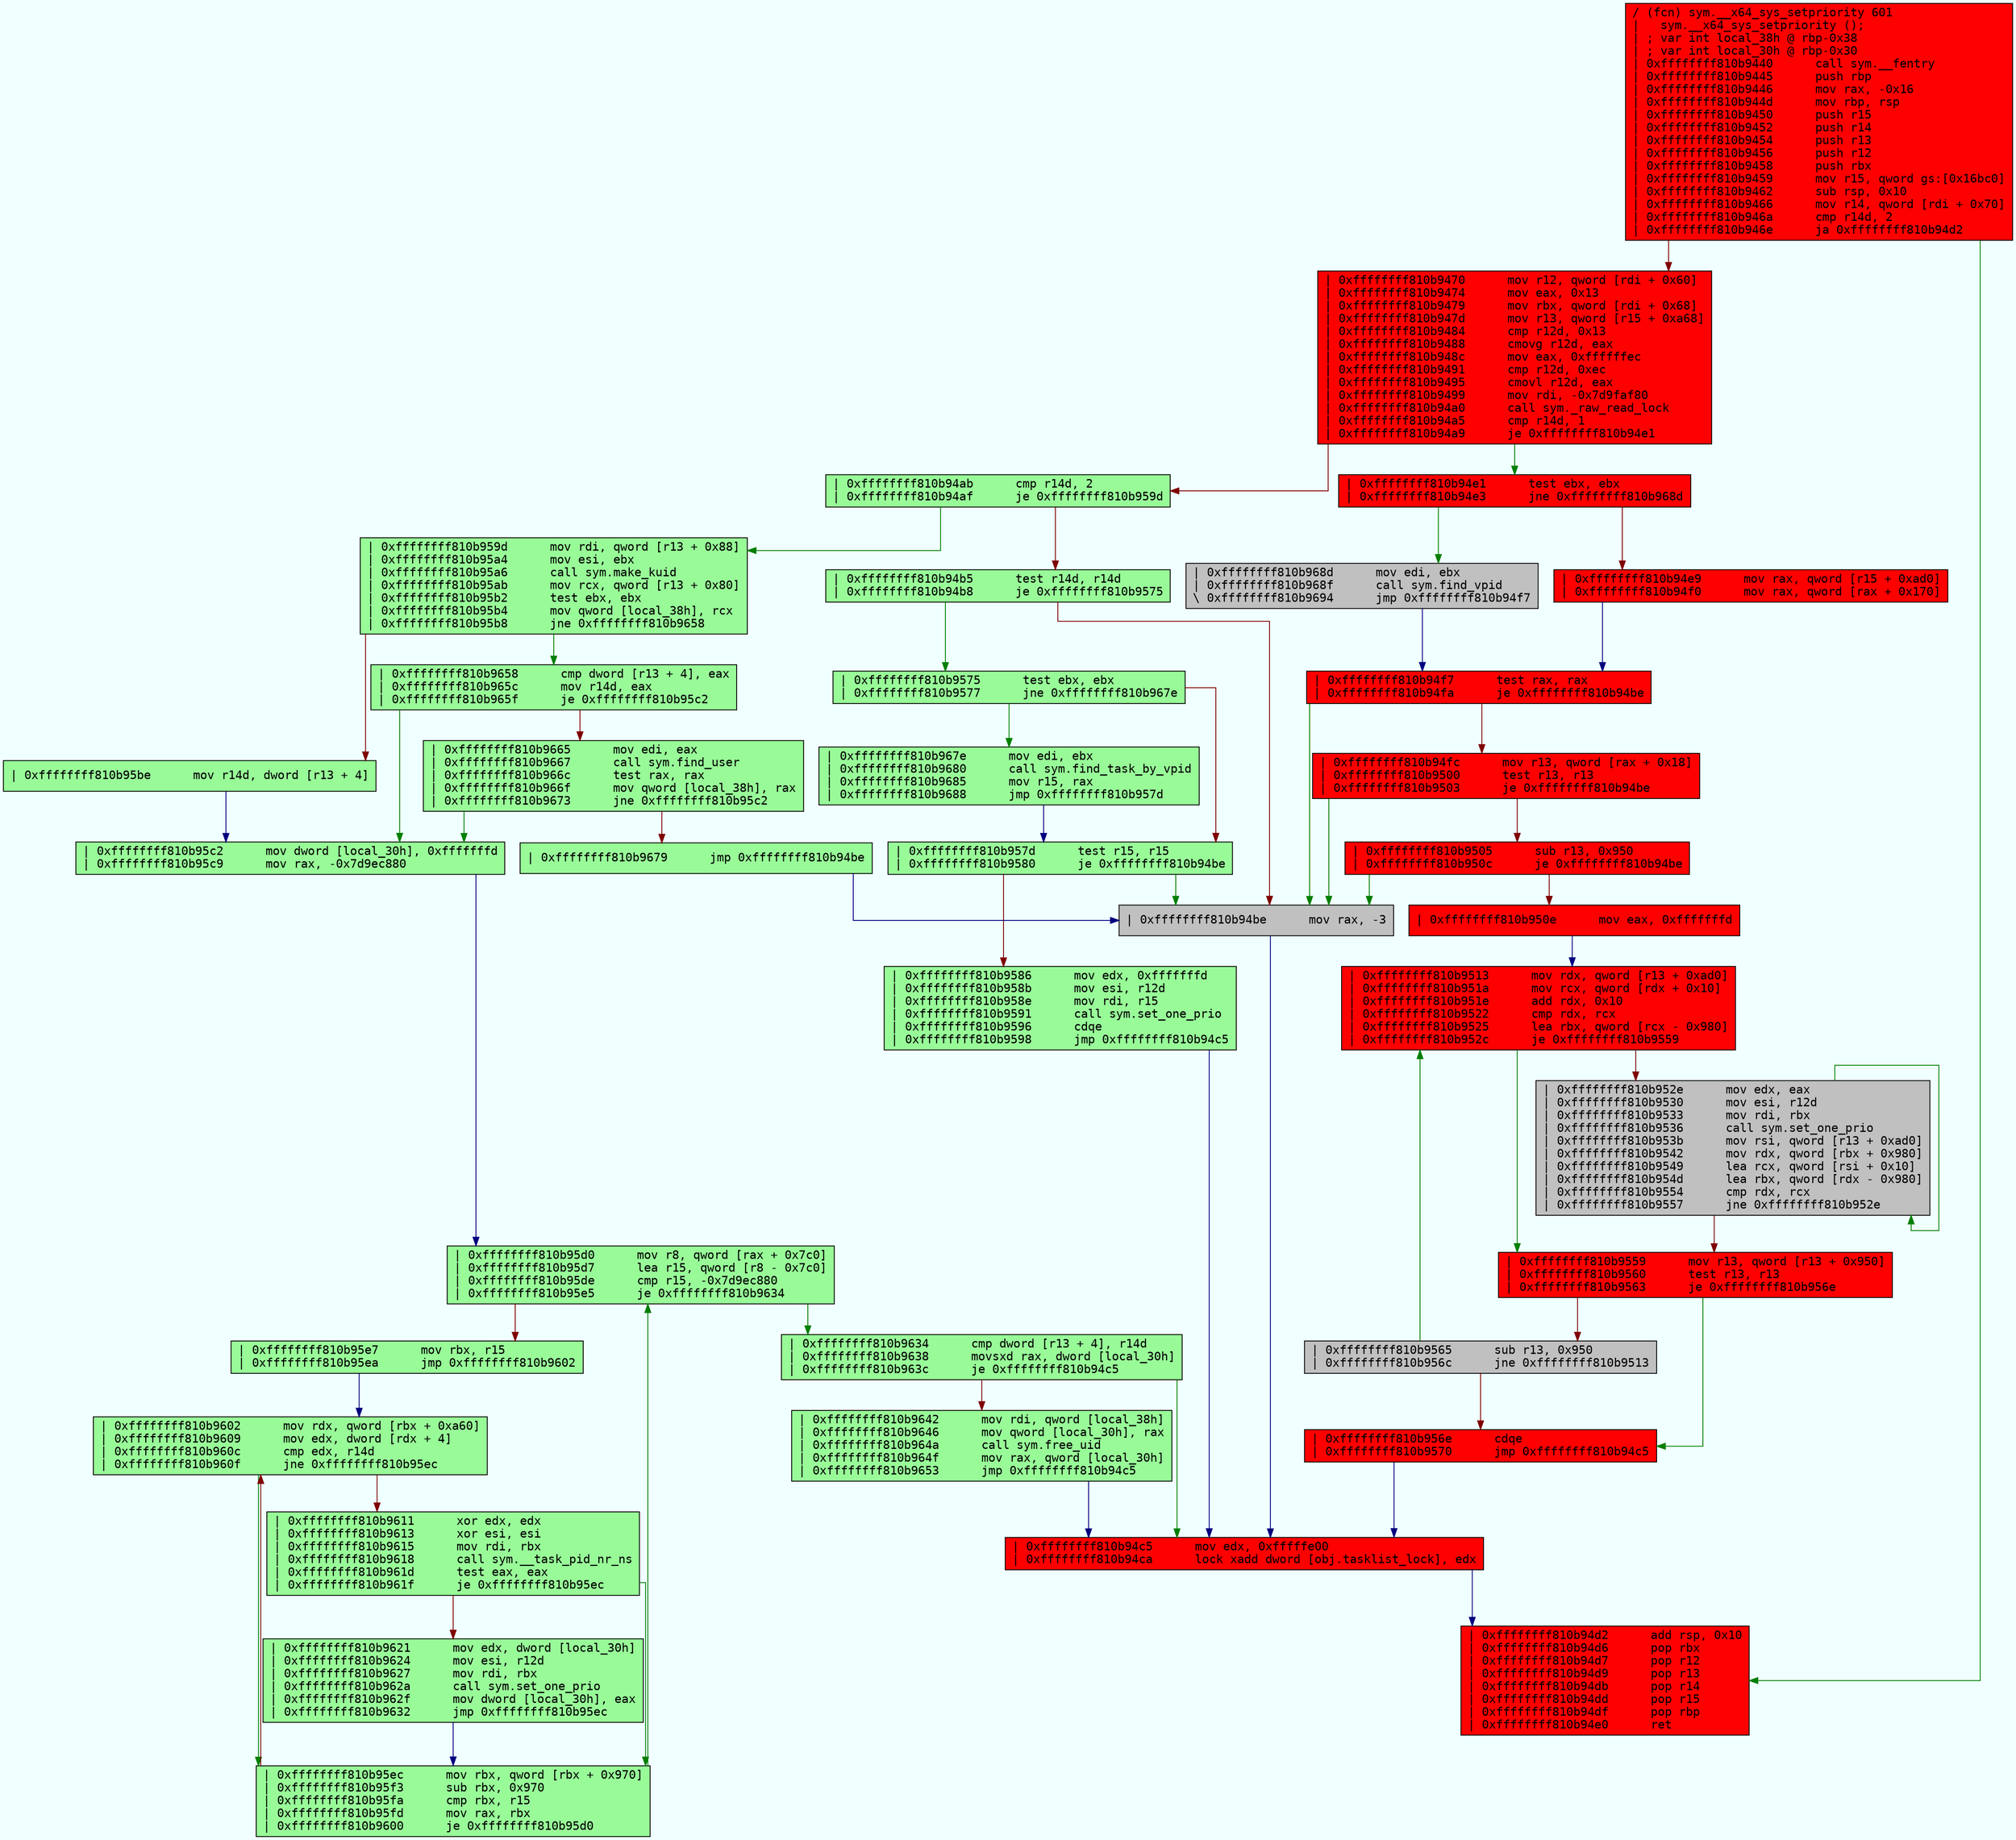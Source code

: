 digraph code {
	graph [bgcolor=azure,
		fontname=Courier,
		fontsize=8,
		name=code,
		splines=ortho
	];
	node [fillcolor=gray,
		fontname=Courier,
		shape=box,
		style=filled
	];
	edge [arrowhead=normal];
	"0xffffffff810b9440"	 [URL="sym.__x64_sys_setpriority/0xffffffff810b9440",
		color=black,
		fillcolor=red,
		label="/ (fcn) sym.__x64_sys_setpriority 601\l|   sym.__x64_sys_setpriority ();\l| ; var int local_38h @ rbp-0x38\l| ; var int local_30h @ \
rbp-0x30\l| 0xffffffff810b9440      call sym.__fentry\l| 0xffffffff810b9445      push rbp\l| 0xffffffff810b9446      mov rax, -0x16\l| \
0xffffffff810b944d      mov rbp, rsp\l| 0xffffffff810b9450      push r15\l| 0xffffffff810b9452      push r14\l| 0xffffffff810b9454      \
push r13\l| 0xffffffff810b9456      push r12\l| 0xffffffff810b9458      push rbx\l| 0xffffffff810b9459      mov r15, qword gs:[0x16bc0]\l| \
0xffffffff810b9462      sub rsp, 0x10\l| 0xffffffff810b9466      mov r14, qword [rdi + 0x70]\l| 0xffffffff810b946a      cmp r14d, \
2\l| 0xffffffff810b946e      ja 0xffffffff810b94d2\l"];
	"0xffffffff810b94d2"	 [URL="sym.__x64_sys_setpriority/0xffffffff810b94d2",
		color=black,
		fillcolor=red,
		label="| 0xffffffff810b94d2      add rsp, 0x10\l| 0xffffffff810b94d6      pop rbx\l| 0xffffffff810b94d7      pop r12\l| 0xffffffff810b94d9      \
pop r13\l| 0xffffffff810b94db      pop r14\l| 0xffffffff810b94dd      pop r15\l| 0xffffffff810b94df      pop rbp\l| 0xffffffff810b94e0      \
ret\l"];
	"0xffffffff810b9440" -> "0xffffffff810b94d2" [key=0,
	color="#007f00"];
"0xffffffff810b9470" [URL="sym.__x64_sys_setpriority/0xffffffff810b9470",
	color=black,
	fillcolor=red,
	label="| 0xffffffff810b9470      mov r12, qword [rdi + 0x60]\l| 0xffffffff810b9474      mov eax, 0x13\l| 0xffffffff810b9479      mov rbx, \
qword [rdi + 0x68]\l| 0xffffffff810b947d      mov r13, qword [r15 + 0xa68]\l| 0xffffffff810b9484      cmp r12d, 0x13\l| 0xffffffff810b9488      \
cmovg r12d, eax\l| 0xffffffff810b948c      mov eax, 0xffffffec\l| 0xffffffff810b9491      cmp r12d, 0xec\l| 0xffffffff810b9495      \
cmovl r12d, eax\l| 0xffffffff810b9499      mov rdi, -0x7d9faf80\l| 0xffffffff810b94a0      call sym._raw_read_lock\l| 0xffffffff810b94a5      \
cmp r14d, 1\l| 0xffffffff810b94a9      je 0xffffffff810b94e1\l"];
"0xffffffff810b9440" -> "0xffffffff810b9470" [key=0,
color="#7f0000"];
"0xffffffff810b94e1" [URL="sym.__x64_sys_setpriority/0xffffffff810b94e1",
color=black,
fillcolor=red,
label="| 0xffffffff810b94e1      test ebx, ebx\l| 0xffffffff810b94e3      jne 0xffffffff810b968d\l"];
"0xffffffff810b9470" -> "0xffffffff810b94e1" [key=0,
color="#007f00"];
"0xffffffff810b94ab" [URL="sym.__x64_sys_setpriority/0xffffffff810b94ab",
color=black,
fillcolor=palegreen,
label="| 0xffffffff810b94ab      cmp r14d, 2\l| 0xffffffff810b94af      je 0xffffffff810b959d\l"];
"0xffffffff810b9470" -> "0xffffffff810b94ab" [key=0,
color="#7f0000"];
"0xffffffff810b968d" [URL="sym.__x64_sys_setpriority/0xffffffff810b968d",
color=black,
label="| 0xffffffff810b968d      mov edi, ebx\l| 0xffffffff810b968f      call sym.find_vpid\l\\ 0xffffffff810b9694      jmp 0xffffffff810b94f7\l"];
"0xffffffff810b94e1" -> "0xffffffff810b968d" [key=0,
color="#007f00"];
"0xffffffff810b94e9" [URL="sym.__x64_sys_setpriority/0xffffffff810b94e9",
color=black,
fillcolor=red,
label="| 0xffffffff810b94e9      mov rax, qword [r15 + 0xad0]\l| 0xffffffff810b94f0      mov rax, qword [rax + 0x170]\l"];
"0xffffffff810b94e1" -> "0xffffffff810b94e9" [key=0,
color="#7f0000"];
"0xffffffff810b959d" [URL="sym.__x64_sys_setpriority/0xffffffff810b959d",
color=black,
fillcolor=palegreen,
label="| 0xffffffff810b959d      mov rdi, qword [r13 + 0x88]\l| 0xffffffff810b95a4      mov esi, ebx\l| 0xffffffff810b95a6      call sym.make_\
kuid\l| 0xffffffff810b95ab      mov rcx, qword [r13 + 0x80]\l| 0xffffffff810b95b2      test ebx, ebx\l| 0xffffffff810b95b4      \
mov qword [local_38h], rcx\l| 0xffffffff810b95b8      jne 0xffffffff810b9658\l"];
"0xffffffff810b94ab" -> "0xffffffff810b959d" [key=0,
color="#007f00"];
"0xffffffff810b94b5" [URL="sym.__x64_sys_setpriority/0xffffffff810b94b5",
color=black,
fillcolor=palegreen,
label="| 0xffffffff810b94b5      test r14d, r14d\l| 0xffffffff810b94b8      je 0xffffffff810b9575\l"];
"0xffffffff810b94ab" -> "0xffffffff810b94b5" [key=0,
color="#7f0000"];
"0xffffffff810b9658" [URL="sym.__x64_sys_setpriority/0xffffffff810b9658",
color=black,
fillcolor=palegreen,
label="| 0xffffffff810b9658      cmp dword [r13 + 4], eax\l| 0xffffffff810b965c      mov r14d, eax\l| 0xffffffff810b965f      je 0xffffffff810b95c2\l"];
"0xffffffff810b959d" -> "0xffffffff810b9658" [key=0,
color="#007f00"];
"0xffffffff810b95be" [URL="sym.__x64_sys_setpriority/0xffffffff810b95be",
color=black,
fillcolor=palegreen,
label="| 0xffffffff810b95be      mov r14d, dword [r13 + 4]\l"];
"0xffffffff810b959d" -> "0xffffffff810b95be" [key=0,
color="#7f0000"];
"0xffffffff810b9575" [URL="sym.__x64_sys_setpriority/0xffffffff810b9575",
color=black,
fillcolor=palegreen,
label="| 0xffffffff810b9575      test ebx, ebx\l| 0xffffffff810b9577      jne 0xffffffff810b967e\l"];
"0xffffffff810b94b5" -> "0xffffffff810b9575" [key=0,
color="#007f00"];
"0xffffffff810b94be" [URL="sym.__x64_sys_setpriority/0xffffffff810b94be",
color=black,
label="| 0xffffffff810b94be      mov rax, -3\l"];
"0xffffffff810b94b5" -> "0xffffffff810b94be" [key=0,
color="#7f0000"];
"0xffffffff810b967e" [URL="sym.__x64_sys_setpriority/0xffffffff810b967e",
color=black,
fillcolor=palegreen,
label="| 0xffffffff810b967e      mov edi, ebx\l| 0xffffffff810b9680      call sym.find_task_by_vpid\l| 0xffffffff810b9685      mov r15, \
rax\l| 0xffffffff810b9688      jmp 0xffffffff810b957d\l"];
"0xffffffff810b9575" -> "0xffffffff810b967e" [key=0,
color="#007f00"];
"0xffffffff810b957d" [URL="sym.__x64_sys_setpriority/0xffffffff810b957d",
color=black,
fillcolor=palegreen,
label="| 0xffffffff810b957d      test r15, r15\l| 0xffffffff810b9580      je 0xffffffff810b94be\l"];
"0xffffffff810b9575" -> "0xffffffff810b957d" [key=0,
color="#7f0000"];
"0xffffffff810b94c5" [URL="sym.__x64_sys_setpriority/0xffffffff810b94c5",
color=black,
fillcolor=red,
label="| 0xffffffff810b94c5      mov edx, 0xfffffe00\l| 0xffffffff810b94ca      lock xadd dword [obj.tasklist_lock], edx\l"];
"0xffffffff810b94be" -> "0xffffffff810b94c5" [key=0,
color="#00007f"];
"0xffffffff810b94c5" -> "0xffffffff810b94d2" [key=0,
color="#00007f"];
"0xffffffff810b94f7" [URL="sym.__x64_sys_setpriority/0xffffffff810b94f7",
color=black,
fillcolor=red,
label="| 0xffffffff810b94f7      test rax, rax\l| 0xffffffff810b94fa      je 0xffffffff810b94be\l"];
"0xffffffff810b968d" -> "0xffffffff810b94f7" [key=0,
color="#00007f"];
"0xffffffff810b94e9" -> "0xffffffff810b94f7" [key=0,
color="#00007f"];
"0xffffffff810b94f7" -> "0xffffffff810b94be" [key=0,
color="#007f00"];
"0xffffffff810b94fc" [URL="sym.__x64_sys_setpriority/0xffffffff810b94fc",
color=black,
fillcolor=red,
label="| 0xffffffff810b94fc      mov r13, qword [rax + 0x18]\l| 0xffffffff810b9500      test r13, r13\l| 0xffffffff810b9503      je 0xffffffff810b94be\l"];
"0xffffffff810b94f7" -> "0xffffffff810b94fc" [key=0,
color="#7f0000"];
"0xffffffff810b94fc" -> "0xffffffff810b94be" [key=0,
color="#007f00"];
"0xffffffff810b9505" [URL="sym.__x64_sys_setpriority/0xffffffff810b9505",
color=black,
fillcolor=red,
label="| 0xffffffff810b9505      sub r13, 0x950\l| 0xffffffff810b950c      je 0xffffffff810b94be\l"];
"0xffffffff810b94fc" -> "0xffffffff810b9505" [key=0,
color="#7f0000"];
"0xffffffff810b9505" -> "0xffffffff810b94be" [key=0,
color="#007f00"];
"0xffffffff810b950e" [URL="sym.__x64_sys_setpriority/0xffffffff810b950e",
color=black,
fillcolor=red,
label="| 0xffffffff810b950e      mov eax, 0xfffffffd\l"];
"0xffffffff810b9505" -> "0xffffffff810b950e" [key=0,
color="#7f0000"];
"0xffffffff810b9513" [URL="sym.__x64_sys_setpriority/0xffffffff810b9513",
color=black,
fillcolor=red,
label="| 0xffffffff810b9513      mov rdx, qword [r13 + 0xad0]\l| 0xffffffff810b951a      mov rcx, qword [rdx + 0x10]\l| 0xffffffff810b951e      \
add rdx, 0x10\l| 0xffffffff810b9522      cmp rdx, rcx\l| 0xffffffff810b9525      lea rbx, qword [rcx - 0x980]\l| 0xffffffff810b952c      \
je 0xffffffff810b9559\l"];
"0xffffffff810b950e" -> "0xffffffff810b9513" [key=0,
color="#00007f"];
"0xffffffff810b9559" [URL="sym.__x64_sys_setpriority/0xffffffff810b9559",
color=black,
fillcolor=red,
label="| 0xffffffff810b9559      mov r13, qword [r13 + 0x950]\l| 0xffffffff810b9560      test r13, r13\l| 0xffffffff810b9563      je 0xffffffff810b956e\l"];
"0xffffffff810b9513" -> "0xffffffff810b9559" [key=0,
color="#007f00"];
"0xffffffff810b952e" [URL="sym.__x64_sys_setpriority/0xffffffff810b952e",
color=black,
label="| 0xffffffff810b952e      mov edx, eax\l| 0xffffffff810b9530      mov esi, r12d\l| 0xffffffff810b9533      mov rdi, rbx\l| 0xffffffff810b9536      \
call sym.set_one_prio\l| 0xffffffff810b953b      mov rsi, qword [r13 + 0xad0]\l| 0xffffffff810b9542      mov rdx, qword [rbx + 0x980]\l| \
0xffffffff810b9549      lea rcx, qword [rsi + 0x10]\l| 0xffffffff810b954d      lea rbx, qword [rdx - 0x980]\l| 0xffffffff810b9554      \
cmp rdx, rcx\l| 0xffffffff810b9557      jne 0xffffffff810b952e\l"];
"0xffffffff810b9513" -> "0xffffffff810b952e" [key=0,
color="#7f0000"];
"0xffffffff810b956e" [URL="sym.__x64_sys_setpriority/0xffffffff810b956e",
color=black,
fillcolor=red,
label="| 0xffffffff810b956e      cdqe\l| 0xffffffff810b9570      jmp 0xffffffff810b94c5\l"];
"0xffffffff810b9559" -> "0xffffffff810b956e" [key=0,
color="#007f00"];
"0xffffffff810b9565" [URL="sym.__x64_sys_setpriority/0xffffffff810b9565",
color=black,
label="| 0xffffffff810b9565      sub r13, 0x950\l| 0xffffffff810b956c      jne 0xffffffff810b9513\l"];
"0xffffffff810b9559" -> "0xffffffff810b9565" [key=0,
color="#7f0000"];
"0xffffffff810b952e" -> "0xffffffff810b9559" [key=0,
color="#7f0000"];
"0xffffffff810b952e" -> "0xffffffff810b952e" [key=0,
color="#007f00"];
"0xffffffff810b956e" -> "0xffffffff810b94c5" [key=0,
color="#00007f"];
"0xffffffff810b9565" -> "0xffffffff810b9513" [key=0,
color="#007f00"];
"0xffffffff810b9565" -> "0xffffffff810b956e" [key=0,
color="#7f0000"];
"0xffffffff810b967e" -> "0xffffffff810b957d" [key=0,
color="#00007f"];
"0xffffffff810b957d" -> "0xffffffff810b94be" [key=0,
color="#007f00"];
"0xffffffff810b9586" [URL="sym.__x64_sys_setpriority/0xffffffff810b9586",
color=black,
fillcolor=palegreen,
label="| 0xffffffff810b9586      mov edx, 0xfffffffd\l| 0xffffffff810b958b      mov esi, r12d\l| 0xffffffff810b958e      mov rdi, r15\l| \
0xffffffff810b9591      call sym.set_one_prio\l| 0xffffffff810b9596      cdqe\l| 0xffffffff810b9598      jmp 0xffffffff810b94c5\l"];
"0xffffffff810b957d" -> "0xffffffff810b9586" [key=0,
color="#7f0000"];
"0xffffffff810b9586" -> "0xffffffff810b94c5" [key=0,
color="#00007f"];
"0xffffffff810b95c2" [URL="sym.__x64_sys_setpriority/0xffffffff810b95c2",
color=black,
fillcolor=palegreen,
label="| 0xffffffff810b95c2      mov dword [local_30h], 0xfffffffd\l| 0xffffffff810b95c9      mov rax, -0x7d9ec880\l"];
"0xffffffff810b9658" -> "0xffffffff810b95c2" [key=0,
color="#007f00"];
"0xffffffff810b9665" [URL="sym.__x64_sys_setpriority/0xffffffff810b9665",
color=black,
fillcolor=palegreen,
label="| 0xffffffff810b9665      mov edi, eax\l| 0xffffffff810b9667      call sym.find_user\l| 0xffffffff810b966c      test rax, rax\l| \
0xffffffff810b966f      mov qword [local_38h], rax\l| 0xffffffff810b9673      jne 0xffffffff810b95c2\l"];
"0xffffffff810b9658" -> "0xffffffff810b9665" [key=0,
color="#7f0000"];
"0xffffffff810b95be" -> "0xffffffff810b95c2" [key=0,
color="#00007f"];
"0xffffffff810b95d0" [URL="sym.__x64_sys_setpriority/0xffffffff810b95d0",
color=black,
fillcolor=palegreen,
label="| 0xffffffff810b95d0      mov r8, qword [rax + 0x7c0]\l| 0xffffffff810b95d7      lea r15, qword [r8 - 0x7c0]\l| 0xffffffff810b95de      \
cmp r15, -0x7d9ec880\l| 0xffffffff810b95e5      je 0xffffffff810b9634\l"];
"0xffffffff810b95c2" -> "0xffffffff810b95d0" [key=0,
color="#00007f"];
"0xffffffff810b9634" [URL="sym.__x64_sys_setpriority/0xffffffff810b9634",
color=black,
fillcolor=palegreen,
label="| 0xffffffff810b9634      cmp dword [r13 + 4], r14d\l| 0xffffffff810b9638      movsxd rax, dword [local_30h]\l| 0xffffffff810b963c      \
je 0xffffffff810b94c5\l"];
"0xffffffff810b95d0" -> "0xffffffff810b9634" [key=0,
color="#007f00"];
"0xffffffff810b95e7" [URL="sym.__x64_sys_setpriority/0xffffffff810b95e7",
color=black,
fillcolor=palegreen,
label="| 0xffffffff810b95e7      mov rbx, r15\l| 0xffffffff810b95ea      jmp 0xffffffff810b9602\l"];
"0xffffffff810b95d0" -> "0xffffffff810b95e7" [key=0,
color="#7f0000"];
"0xffffffff810b9634" -> "0xffffffff810b94c5" [key=0,
color="#007f00"];
"0xffffffff810b9642" [URL="sym.__x64_sys_setpriority/0xffffffff810b9642",
color=black,
fillcolor=palegreen,
label="| 0xffffffff810b9642      mov rdi, qword [local_38h]\l| 0xffffffff810b9646      mov qword [local_30h], rax\l| 0xffffffff810b964a      \
call sym.free_uid\l| 0xffffffff810b964f      mov rax, qword [local_30h]\l| 0xffffffff810b9653      jmp 0xffffffff810b94c5\l"];
"0xffffffff810b9634" -> "0xffffffff810b9642" [key=0,
color="#7f0000"];
"0xffffffff810b9602" [URL="sym.__x64_sys_setpriority/0xffffffff810b9602",
color=black,
fillcolor=palegreen,
label="| 0xffffffff810b9602      mov rdx, qword [rbx + 0xa60]\l| 0xffffffff810b9609      mov edx, dword [rdx + 4]\l| 0xffffffff810b960c      \
cmp edx, r14d\l| 0xffffffff810b960f      jne 0xffffffff810b95ec\l"];
"0xffffffff810b95e7" -> "0xffffffff810b9602" [key=0,
color="#00007f"];
"0xffffffff810b95ec" [URL="sym.__x64_sys_setpriority/0xffffffff810b95ec",
color=black,
fillcolor=palegreen,
label="| 0xffffffff810b95ec      mov rbx, qword [rbx + 0x970]\l| 0xffffffff810b95f3      sub rbx, 0x970\l| 0xffffffff810b95fa      cmp \
rbx, r15\l| 0xffffffff810b95fd      mov rax, rbx\l| 0xffffffff810b9600      je 0xffffffff810b95d0\l"];
"0xffffffff810b9602" -> "0xffffffff810b95ec" [key=0,
color="#007f00"];
"0xffffffff810b9611" [URL="sym.__x64_sys_setpriority/0xffffffff810b9611",
color=black,
fillcolor=palegreen,
label="| 0xffffffff810b9611      xor edx, edx\l| 0xffffffff810b9613      xor esi, esi\l| 0xffffffff810b9615      mov rdi, rbx\l| 0xffffffff810b9618      \
call sym.__task_pid_nr_ns\l| 0xffffffff810b961d      test eax, eax\l| 0xffffffff810b961f      je 0xffffffff810b95ec\l"];
"0xffffffff810b9602" -> "0xffffffff810b9611" [key=0,
color="#7f0000"];
"0xffffffff810b95ec" -> "0xffffffff810b95d0" [key=0,
color="#007f00"];
"0xffffffff810b95ec" -> "0xffffffff810b9602" [key=0,
color="#7f0000"];
"0xffffffff810b9611" -> "0xffffffff810b95ec" [key=0,
color="#007f00"];
"0xffffffff810b9621" [URL="sym.__x64_sys_setpriority/0xffffffff810b9621",
color=black,
fillcolor=palegreen,
label="| 0xffffffff810b9621      mov edx, dword [local_30h]\l| 0xffffffff810b9624      mov esi, r12d\l| 0xffffffff810b9627      mov rdi, \
rbx\l| 0xffffffff810b962a      call sym.set_one_prio\l| 0xffffffff810b962f      mov dword [local_30h], eax\l| 0xffffffff810b9632      \
jmp 0xffffffff810b95ec\l"];
"0xffffffff810b9611" -> "0xffffffff810b9621" [key=0,
color="#7f0000"];
"0xffffffff810b9621" -> "0xffffffff810b95ec" [key=0,
color="#00007f"];
"0xffffffff810b9642" -> "0xffffffff810b94c5" [key=0,
color="#00007f"];
"0xffffffff810b9665" -> "0xffffffff810b95c2" [key=0,
color="#007f00"];
"0xffffffff810b9679" [URL="sym.__x64_sys_setpriority/0xffffffff810b9679",
color=black,
fillcolor=palegreen,
label="| 0xffffffff810b9679      jmp 0xffffffff810b94be\l"];
"0xffffffff810b9665" -> "0xffffffff810b9679" [key=0,
color="#7f0000"];
"0xffffffff810b9679" -> "0xffffffff810b94be" [key=0,
color="#00007f"];
}
